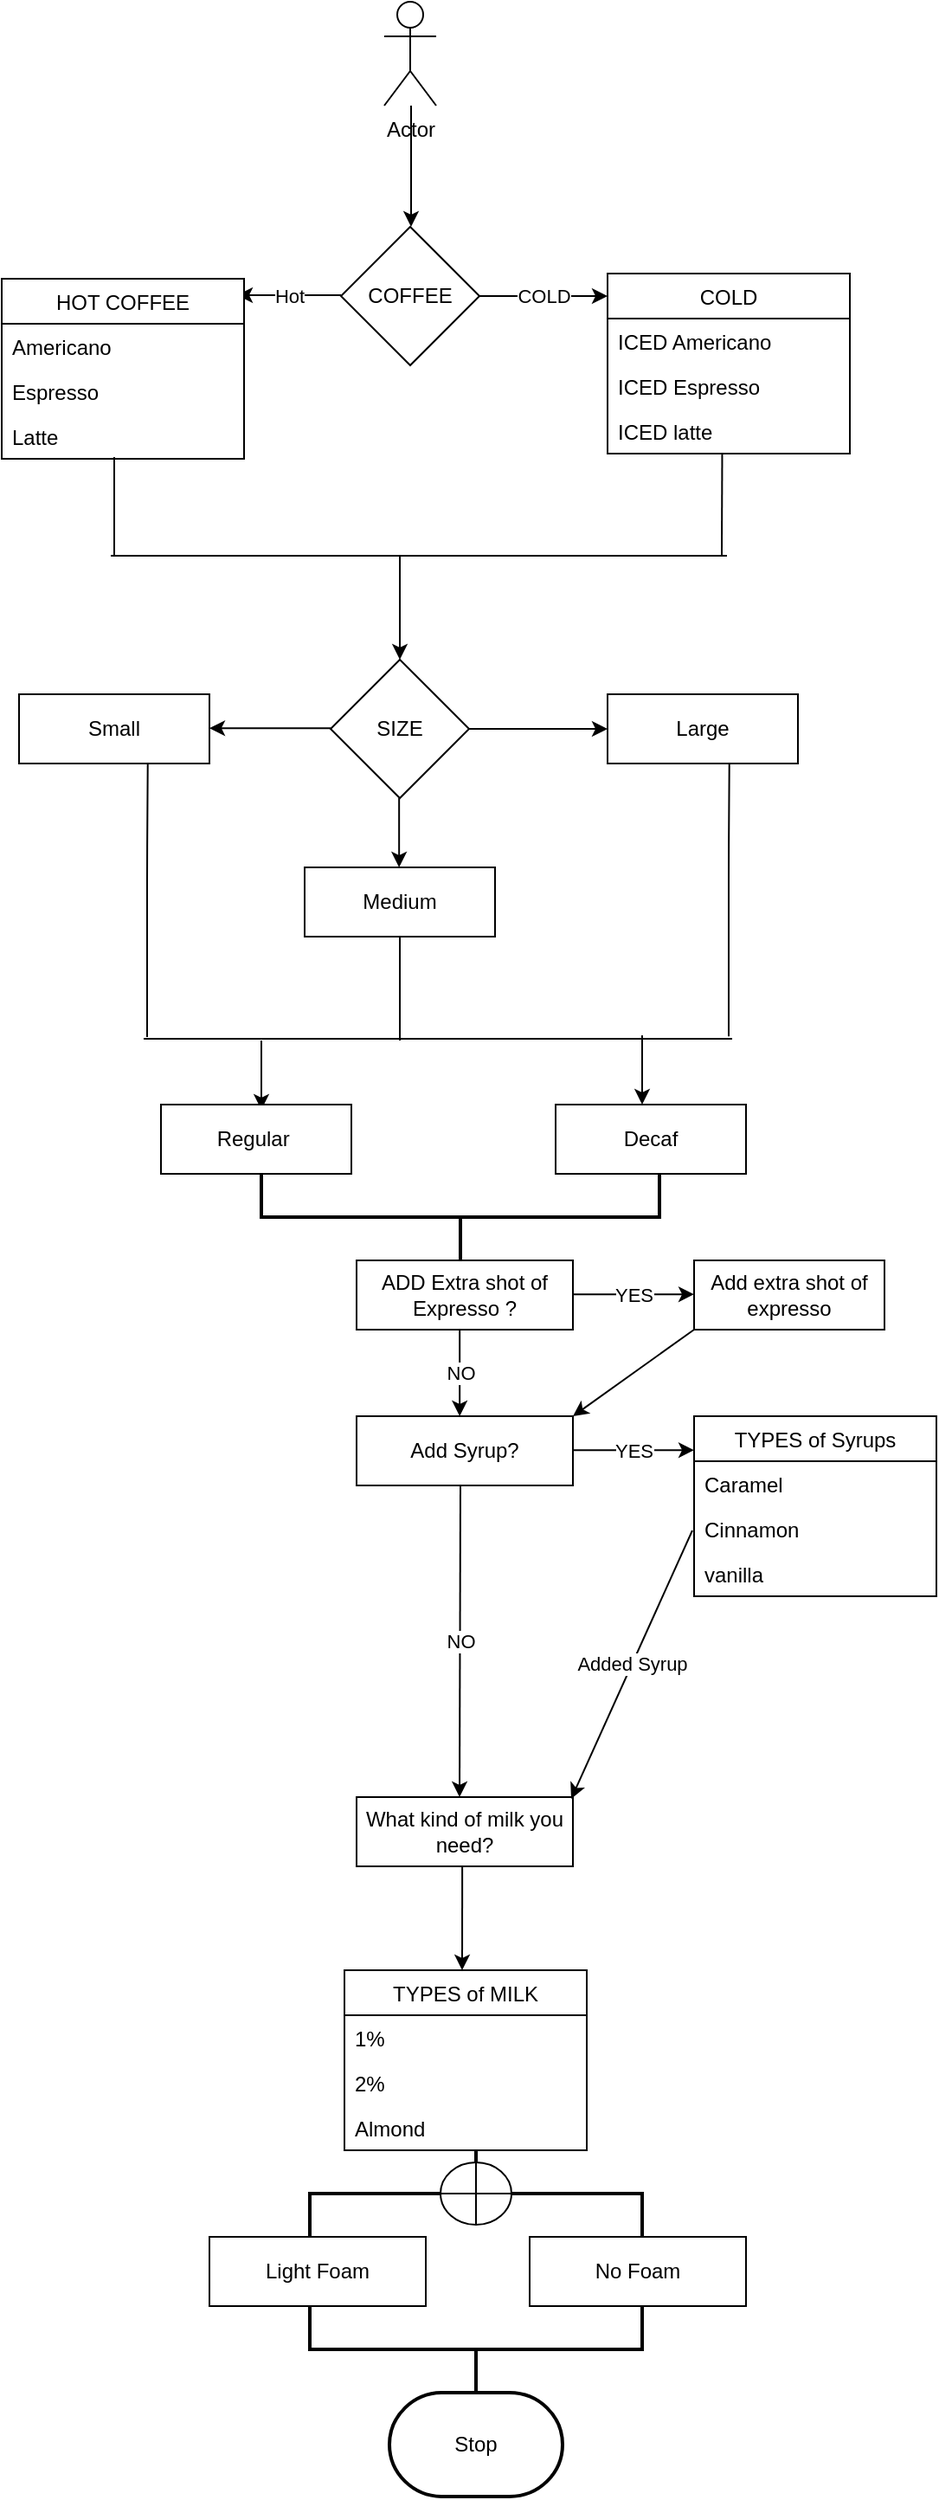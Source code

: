 <mxfile version="14.8.0" type="github">
  <diagram id="fndP66piSXmkg1ETaGfN" name="Page-1">
    <mxGraphModel dx="1065" dy="456" grid="1" gridSize="10" guides="1" tooltips="1" connect="1" arrows="1" fold="1" page="1" pageScale="1" pageWidth="827" pageHeight="1169" math="0" shadow="0">
      <root>
        <mxCell id="0" />
        <mxCell id="1" parent="0" />
        <mxCell id="wqUrSwWbghRNSPkQsCD_-2" value="" style="endArrow=classic;html=1;" edge="1" parent="1">
          <mxGeometry width="50" height="50" relative="1" as="geometry">
            <mxPoint x="376.5" y="133" as="sourcePoint" />
            <mxPoint x="376.5" y="203" as="targetPoint" />
          </mxGeometry>
        </mxCell>
        <mxCell id="wqUrSwWbghRNSPkQsCD_-3" value="COFFEE" style="rhombus;whiteSpace=wrap;html=1;" vertex="1" parent="1">
          <mxGeometry x="336" y="203" width="80" height="80" as="geometry" />
        </mxCell>
        <mxCell id="wqUrSwWbghRNSPkQsCD_-4" value="Hot" style="endArrow=classic;html=1;" edge="1" parent="1">
          <mxGeometry width="50" height="50" relative="1" as="geometry">
            <mxPoint x="336" y="242.5" as="sourcePoint" />
            <mxPoint x="276" y="242.5" as="targetPoint" />
          </mxGeometry>
        </mxCell>
        <mxCell id="wqUrSwWbghRNSPkQsCD_-5" value="COLD" style="endArrow=classic;html=1;" edge="1" parent="1">
          <mxGeometry width="50" height="50" relative="1" as="geometry">
            <mxPoint x="416" y="243" as="sourcePoint" />
            <mxPoint x="490" y="243" as="targetPoint" />
          </mxGeometry>
        </mxCell>
        <mxCell id="wqUrSwWbghRNSPkQsCD_-6" value="HOT COFFEE" style="swimlane;fontStyle=0;childLayout=stackLayout;horizontal=1;startSize=26;horizontalStack=0;resizeParent=1;resizeParentMax=0;resizeLast=0;collapsible=1;marginBottom=0;" vertex="1" parent="1">
          <mxGeometry x="140" y="233" width="140" height="104" as="geometry" />
        </mxCell>
        <mxCell id="wqUrSwWbghRNSPkQsCD_-7" value="Americano" style="text;strokeColor=none;fillColor=none;align=left;verticalAlign=top;spacingLeft=4;spacingRight=4;overflow=hidden;rotatable=0;points=[[0,0.5],[1,0.5]];portConstraint=eastwest;" vertex="1" parent="wqUrSwWbghRNSPkQsCD_-6">
          <mxGeometry y="26" width="140" height="26" as="geometry" />
        </mxCell>
        <mxCell id="wqUrSwWbghRNSPkQsCD_-8" value="Espresso" style="text;strokeColor=none;fillColor=none;align=left;verticalAlign=top;spacingLeft=4;spacingRight=4;overflow=hidden;rotatable=0;points=[[0,0.5],[1,0.5]];portConstraint=eastwest;" vertex="1" parent="wqUrSwWbghRNSPkQsCD_-6">
          <mxGeometry y="52" width="140" height="26" as="geometry" />
        </mxCell>
        <mxCell id="wqUrSwWbghRNSPkQsCD_-9" value="Latte" style="text;strokeColor=none;fillColor=none;align=left;verticalAlign=top;spacingLeft=4;spacingRight=4;overflow=hidden;rotatable=0;points=[[0,0.5],[1,0.5]];portConstraint=eastwest;" vertex="1" parent="wqUrSwWbghRNSPkQsCD_-6">
          <mxGeometry y="78" width="140" height="26" as="geometry" />
        </mxCell>
        <mxCell id="wqUrSwWbghRNSPkQsCD_-10" value="COLD" style="swimlane;fontStyle=0;childLayout=stackLayout;horizontal=1;startSize=26;horizontalStack=0;resizeParent=1;resizeParentMax=0;resizeLast=0;collapsible=1;marginBottom=0;" vertex="1" parent="1">
          <mxGeometry x="490" y="230" width="140" height="104" as="geometry" />
        </mxCell>
        <mxCell id="wqUrSwWbghRNSPkQsCD_-11" value="ICED Americano" style="text;strokeColor=none;fillColor=none;align=left;verticalAlign=top;spacingLeft=4;spacingRight=4;overflow=hidden;rotatable=0;points=[[0,0.5],[1,0.5]];portConstraint=eastwest;" vertex="1" parent="wqUrSwWbghRNSPkQsCD_-10">
          <mxGeometry y="26" width="140" height="26" as="geometry" />
        </mxCell>
        <mxCell id="wqUrSwWbghRNSPkQsCD_-12" value="ICED Espresso" style="text;strokeColor=none;fillColor=none;align=left;verticalAlign=top;spacingLeft=4;spacingRight=4;overflow=hidden;rotatable=0;points=[[0,0.5],[1,0.5]];portConstraint=eastwest;" vertex="1" parent="wqUrSwWbghRNSPkQsCD_-10">
          <mxGeometry y="52" width="140" height="26" as="geometry" />
        </mxCell>
        <mxCell id="wqUrSwWbghRNSPkQsCD_-13" value="ICED latte" style="text;strokeColor=none;fillColor=none;align=left;verticalAlign=top;spacingLeft=4;spacingRight=4;overflow=hidden;rotatable=0;points=[[0,0.5],[1,0.5]];portConstraint=eastwest;" vertex="1" parent="wqUrSwWbghRNSPkQsCD_-10">
          <mxGeometry y="78" width="140" height="26" as="geometry" />
        </mxCell>
        <mxCell id="wqUrSwWbghRNSPkQsCD_-14" value="" style="endArrow=none;html=1;" edge="1" parent="1">
          <mxGeometry width="50" height="50" relative="1" as="geometry">
            <mxPoint x="205" y="393" as="sourcePoint" />
            <mxPoint x="205" y="336" as="targetPoint" />
          </mxGeometry>
        </mxCell>
        <mxCell id="wqUrSwWbghRNSPkQsCD_-15" value="" style="endArrow=none;html=1;entryX=0.466;entryY=1.177;entryDx=0;entryDy=0;entryPerimeter=0;" edge="1" parent="1">
          <mxGeometry width="50" height="50" relative="1" as="geometry">
            <mxPoint x="556" y="393" as="sourcePoint" />
            <mxPoint x="556.24" y="333.602" as="targetPoint" />
          </mxGeometry>
        </mxCell>
        <mxCell id="wqUrSwWbghRNSPkQsCD_-16" value="" style="endArrow=none;html=1;" edge="1" parent="1">
          <mxGeometry width="50" height="50" relative="1" as="geometry">
            <mxPoint x="203" y="393" as="sourcePoint" />
            <mxPoint x="559" y="393" as="targetPoint" />
          </mxGeometry>
        </mxCell>
        <mxCell id="wqUrSwWbghRNSPkQsCD_-17" value="" style="endArrow=classic;html=1;" edge="1" parent="1">
          <mxGeometry width="50" height="50" relative="1" as="geometry">
            <mxPoint x="370" y="393" as="sourcePoint" />
            <mxPoint x="370" y="453" as="targetPoint" />
          </mxGeometry>
        </mxCell>
        <mxCell id="wqUrSwWbghRNSPkQsCD_-18" value="SIZE" style="rhombus;whiteSpace=wrap;html=1;" vertex="1" parent="1">
          <mxGeometry x="330" y="453" width="80" height="80" as="geometry" />
        </mxCell>
        <mxCell id="wqUrSwWbghRNSPkQsCD_-19" value="" style="endArrow=classic;html=1;" edge="1" parent="1">
          <mxGeometry width="50" height="50" relative="1" as="geometry">
            <mxPoint x="330" y="492.58" as="sourcePoint" />
            <mxPoint x="260" y="492.58" as="targetPoint" />
          </mxGeometry>
        </mxCell>
        <mxCell id="wqUrSwWbghRNSPkQsCD_-20" value="" style="endArrow=classic;html=1;" edge="1" parent="1">
          <mxGeometry width="50" height="50" relative="1" as="geometry">
            <mxPoint x="410" y="493" as="sourcePoint" />
            <mxPoint x="490" y="493" as="targetPoint" />
          </mxGeometry>
        </mxCell>
        <mxCell id="wqUrSwWbghRNSPkQsCD_-21" value="" style="endArrow=classic;html=1;" edge="1" parent="1">
          <mxGeometry width="50" height="50" relative="1" as="geometry">
            <mxPoint x="369.58" y="533" as="sourcePoint" />
            <mxPoint x="369.58" y="573" as="targetPoint" />
          </mxGeometry>
        </mxCell>
        <mxCell id="wqUrSwWbghRNSPkQsCD_-22" value="Small" style="rounded=0;whiteSpace=wrap;html=1;" vertex="1" parent="1">
          <mxGeometry x="150" y="473" width="110" height="40" as="geometry" />
        </mxCell>
        <mxCell id="wqUrSwWbghRNSPkQsCD_-23" value="Large" style="rounded=0;whiteSpace=wrap;html=1;" vertex="1" parent="1">
          <mxGeometry x="490" y="473" width="110" height="40" as="geometry" />
        </mxCell>
        <mxCell id="wqUrSwWbghRNSPkQsCD_-24" value="Medium" style="rounded=0;whiteSpace=wrap;html=1;" vertex="1" parent="1">
          <mxGeometry x="315" y="573" width="110" height="40" as="geometry" />
        </mxCell>
        <mxCell id="wqUrSwWbghRNSPkQsCD_-25" value="" style="endArrow=none;html=1;entryX=0.676;entryY=1.058;entryDx=0;entryDy=0;entryPerimeter=0;" edge="1" parent="1">
          <mxGeometry width="50" height="50" relative="1" as="geometry">
            <mxPoint x="224" y="671" as="sourcePoint" />
            <mxPoint x="224.36" y="513.32" as="targetPoint" />
            <Array as="points">
              <mxPoint x="224" y="571" />
            </Array>
          </mxGeometry>
        </mxCell>
        <mxCell id="wqUrSwWbghRNSPkQsCD_-26" value="" style="endArrow=none;html=1;entryX=0.676;entryY=1.058;entryDx=0;entryDy=0;entryPerimeter=0;" edge="1" parent="1">
          <mxGeometry width="50" height="50" relative="1" as="geometry">
            <mxPoint x="560" y="670.68" as="sourcePoint" />
            <mxPoint x="560.36" y="513" as="targetPoint" />
            <Array as="points">
              <mxPoint x="560" y="570.68" />
            </Array>
          </mxGeometry>
        </mxCell>
        <mxCell id="wqUrSwWbghRNSPkQsCD_-27" value="" style="endArrow=none;html=1;" edge="1" parent="1">
          <mxGeometry width="50" height="50" relative="1" as="geometry">
            <mxPoint x="222" y="672" as="sourcePoint" />
            <mxPoint x="562" y="672" as="targetPoint" />
          </mxGeometry>
        </mxCell>
        <mxCell id="wqUrSwWbghRNSPkQsCD_-28" value="" style="endArrow=none;html=1;" edge="1" parent="1">
          <mxGeometry width="50" height="50" relative="1" as="geometry">
            <mxPoint x="370" y="673" as="sourcePoint" />
            <mxPoint x="370" y="613" as="targetPoint" />
          </mxGeometry>
        </mxCell>
        <mxCell id="wqUrSwWbghRNSPkQsCD_-29" value="" style="endArrow=classic;html=1;" edge="1" parent="1">
          <mxGeometry width="50" height="50" relative="1" as="geometry">
            <mxPoint x="290.0" y="673" as="sourcePoint" />
            <mxPoint x="290" y="713" as="targetPoint" />
          </mxGeometry>
        </mxCell>
        <mxCell id="wqUrSwWbghRNSPkQsCD_-32" value="Actor" style="shape=umlActor;verticalLabelPosition=bottom;verticalAlign=top;html=1;outlineConnect=0;" vertex="1" parent="1">
          <mxGeometry x="361" y="73" width="30" height="60" as="geometry" />
        </mxCell>
        <mxCell id="wqUrSwWbghRNSPkQsCD_-33" value="" style="endArrow=classic;html=1;" edge="1" parent="1">
          <mxGeometry width="50" height="50" relative="1" as="geometry">
            <mxPoint x="510" y="670" as="sourcePoint" />
            <mxPoint x="510" y="710" as="targetPoint" />
          </mxGeometry>
        </mxCell>
        <mxCell id="wqUrSwWbghRNSPkQsCD_-34" value="Regular&amp;nbsp;" style="rounded=0;whiteSpace=wrap;html=1;" vertex="1" parent="1">
          <mxGeometry x="232" y="710" width="110" height="40" as="geometry" />
        </mxCell>
        <mxCell id="wqUrSwWbghRNSPkQsCD_-35" value="Decaf" style="rounded=0;whiteSpace=wrap;html=1;" vertex="1" parent="1">
          <mxGeometry x="460" y="710" width="110" height="40" as="geometry" />
        </mxCell>
        <mxCell id="wqUrSwWbghRNSPkQsCD_-37" value="" style="strokeWidth=2;html=1;shape=mxgraph.flowchart.annotation_2;align=left;labelPosition=right;pointerEvents=1;direction=north;" vertex="1" parent="1">
          <mxGeometry x="290" y="750" width="230" height="50" as="geometry" />
        </mxCell>
        <mxCell id="wqUrSwWbghRNSPkQsCD_-38" value="ADD Extra shot of Expresso ?" style="rounded=0;whiteSpace=wrap;html=1;" vertex="1" parent="1">
          <mxGeometry x="345" y="800" width="125" height="40" as="geometry" />
        </mxCell>
        <mxCell id="wqUrSwWbghRNSPkQsCD_-39" value="YES" style="endArrow=classic;html=1;" edge="1" parent="1">
          <mxGeometry width="50" height="50" relative="1" as="geometry">
            <mxPoint x="470" y="819.58" as="sourcePoint" />
            <mxPoint x="540" y="819.58" as="targetPoint" />
          </mxGeometry>
        </mxCell>
        <mxCell id="wqUrSwWbghRNSPkQsCD_-40" value="Add extra shot of expresso" style="rounded=0;whiteSpace=wrap;html=1;" vertex="1" parent="1">
          <mxGeometry x="540" y="800" width="110" height="40" as="geometry" />
        </mxCell>
        <mxCell id="wqUrSwWbghRNSPkQsCD_-41" value="NO" style="endArrow=classic;html=1;" edge="1" parent="1">
          <mxGeometry width="50" height="50" relative="1" as="geometry">
            <mxPoint x="404.58" y="840" as="sourcePoint" />
            <mxPoint x="404.58" y="890" as="targetPoint" />
          </mxGeometry>
        </mxCell>
        <mxCell id="wqUrSwWbghRNSPkQsCD_-42" value="Add Syrup?" style="rounded=0;whiteSpace=wrap;html=1;" vertex="1" parent="1">
          <mxGeometry x="345" y="890" width="125" height="40" as="geometry" />
        </mxCell>
        <mxCell id="wqUrSwWbghRNSPkQsCD_-43" value="YES" style="endArrow=classic;html=1;" edge="1" parent="1">
          <mxGeometry width="50" height="50" relative="1" as="geometry">
            <mxPoint x="470" y="909.58" as="sourcePoint" />
            <mxPoint x="540" y="909.58" as="targetPoint" />
          </mxGeometry>
        </mxCell>
        <mxCell id="wqUrSwWbghRNSPkQsCD_-45" value="" style="endArrow=classic;html=1;entryX=1;entryY=0;entryDx=0;entryDy=0;" edge="1" parent="1" target="wqUrSwWbghRNSPkQsCD_-42">
          <mxGeometry width="50" height="50" relative="1" as="geometry">
            <mxPoint x="540" y="840" as="sourcePoint" />
            <mxPoint x="500" y="890" as="targetPoint" />
          </mxGeometry>
        </mxCell>
        <mxCell id="wqUrSwWbghRNSPkQsCD_-46" value="NO" style="endArrow=classic;html=1;entryX=0.5;entryY=0;entryDx=0;entryDy=0;" edge="1" parent="1">
          <mxGeometry width="50" height="50" relative="1" as="geometry">
            <mxPoint x="405" y="930" as="sourcePoint" />
            <mxPoint x="404.5" y="1110" as="targetPoint" />
          </mxGeometry>
        </mxCell>
        <mxCell id="wqUrSwWbghRNSPkQsCD_-48" value="What kind of milk you need?" style="rounded=0;whiteSpace=wrap;html=1;" vertex="1" parent="1">
          <mxGeometry x="345" y="1110" width="125" height="40" as="geometry" />
        </mxCell>
        <mxCell id="wqUrSwWbghRNSPkQsCD_-52" value="TYPES of Syrups" style="swimlane;fontStyle=0;childLayout=stackLayout;horizontal=1;startSize=26;horizontalStack=0;resizeParent=1;resizeParentMax=0;resizeLast=0;collapsible=1;marginBottom=0;" vertex="1" parent="1">
          <mxGeometry x="540" y="890" width="140" height="104" as="geometry" />
        </mxCell>
        <mxCell id="wqUrSwWbghRNSPkQsCD_-53" value="Caramel" style="text;strokeColor=none;fillColor=none;align=left;verticalAlign=top;spacingLeft=4;spacingRight=4;overflow=hidden;rotatable=0;points=[[0,0.5],[1,0.5]];portConstraint=eastwest;" vertex="1" parent="wqUrSwWbghRNSPkQsCD_-52">
          <mxGeometry y="26" width="140" height="26" as="geometry" />
        </mxCell>
        <mxCell id="wqUrSwWbghRNSPkQsCD_-54" value="Cinnamon" style="text;strokeColor=none;fillColor=none;align=left;verticalAlign=top;spacingLeft=4;spacingRight=4;overflow=hidden;rotatable=0;points=[[0,0.5],[1,0.5]];portConstraint=eastwest;" vertex="1" parent="wqUrSwWbghRNSPkQsCD_-52">
          <mxGeometry y="52" width="140" height="26" as="geometry" />
        </mxCell>
        <mxCell id="wqUrSwWbghRNSPkQsCD_-55" value="vanilla" style="text;strokeColor=none;fillColor=none;align=left;verticalAlign=top;spacingLeft=4;spacingRight=4;overflow=hidden;rotatable=0;points=[[0,0.5],[1,0.5]];portConstraint=eastwest;" vertex="1" parent="wqUrSwWbghRNSPkQsCD_-52">
          <mxGeometry y="78" width="140" height="26" as="geometry" />
        </mxCell>
        <mxCell id="wqUrSwWbghRNSPkQsCD_-56" value="" style="endArrow=classic;html=1;" edge="1" parent="1">
          <mxGeometry width="50" height="50" relative="1" as="geometry">
            <mxPoint x="406.08" y="1150" as="sourcePoint" />
            <mxPoint x="406" y="1210" as="targetPoint" />
          </mxGeometry>
        </mxCell>
        <mxCell id="wqUrSwWbghRNSPkQsCD_-57" value="Added Syrup" style="endArrow=classic;html=1;entryX=1;entryY=0;entryDx=0;entryDy=0;exitX=0;exitY=0.5;exitDx=0;exitDy=0;" edge="1" parent="1">
          <mxGeometry width="50" height="50" relative="1" as="geometry">
            <mxPoint x="539" y="956" as="sourcePoint" />
            <mxPoint x="469" y="1111" as="targetPoint" />
          </mxGeometry>
        </mxCell>
        <mxCell id="wqUrSwWbghRNSPkQsCD_-58" value="TYPES of MILK" style="swimlane;fontStyle=0;childLayout=stackLayout;horizontal=1;startSize=26;horizontalStack=0;resizeParent=1;resizeParentMax=0;resizeLast=0;collapsible=1;marginBottom=0;" vertex="1" parent="1">
          <mxGeometry x="338" y="1210" width="140" height="104" as="geometry" />
        </mxCell>
        <mxCell id="wqUrSwWbghRNSPkQsCD_-59" value="1%" style="text;strokeColor=none;fillColor=none;align=left;verticalAlign=top;spacingLeft=4;spacingRight=4;overflow=hidden;rotatable=0;points=[[0,0.5],[1,0.5]];portConstraint=eastwest;" vertex="1" parent="wqUrSwWbghRNSPkQsCD_-58">
          <mxGeometry y="26" width="140" height="26" as="geometry" />
        </mxCell>
        <mxCell id="wqUrSwWbghRNSPkQsCD_-60" value="2%" style="text;strokeColor=none;fillColor=none;align=left;verticalAlign=top;spacingLeft=4;spacingRight=4;overflow=hidden;rotatable=0;points=[[0,0.5],[1,0.5]];portConstraint=eastwest;" vertex="1" parent="wqUrSwWbghRNSPkQsCD_-58">
          <mxGeometry y="52" width="140" height="26" as="geometry" />
        </mxCell>
        <mxCell id="wqUrSwWbghRNSPkQsCD_-61" value="Almond" style="text;strokeColor=none;fillColor=none;align=left;verticalAlign=top;spacingLeft=4;spacingRight=4;overflow=hidden;rotatable=0;points=[[0,0.5],[1,0.5]];portConstraint=eastwest;" vertex="1" parent="wqUrSwWbghRNSPkQsCD_-58">
          <mxGeometry y="78" width="140" height="26" as="geometry" />
        </mxCell>
        <mxCell id="wqUrSwWbghRNSPkQsCD_-63" value="" style="strokeWidth=2;html=1;shape=mxgraph.flowchart.annotation_2;align=left;labelPosition=right;pointerEvents=1;direction=south;" vertex="1" parent="1">
          <mxGeometry x="318" y="1314" width="192" height="50" as="geometry" />
        </mxCell>
        <mxCell id="wqUrSwWbghRNSPkQsCD_-64" value="Light Foam" style="rounded=0;whiteSpace=wrap;html=1;" vertex="1" parent="1">
          <mxGeometry x="260" y="1364" width="125" height="40" as="geometry" />
        </mxCell>
        <mxCell id="wqUrSwWbghRNSPkQsCD_-65" value="No Foam" style="rounded=0;whiteSpace=wrap;html=1;" vertex="1" parent="1">
          <mxGeometry x="445" y="1364" width="125" height="40" as="geometry" />
        </mxCell>
        <mxCell id="wqUrSwWbghRNSPkQsCD_-66" value="" style="strokeWidth=2;html=1;shape=mxgraph.flowchart.annotation_2;align=left;labelPosition=right;pointerEvents=1;direction=north;" vertex="1" parent="1">
          <mxGeometry x="318" y="1404" width="192" height="50" as="geometry" />
        </mxCell>
        <mxCell id="wqUrSwWbghRNSPkQsCD_-67" value="" style="verticalLabelPosition=bottom;verticalAlign=top;html=1;shape=mxgraph.flowchart.summing_function;" vertex="1" parent="1">
          <mxGeometry x="393.5" y="1321" width="41" height="36" as="geometry" />
        </mxCell>
        <mxCell id="wqUrSwWbghRNSPkQsCD_-68" value="Stop" style="strokeWidth=2;html=1;shape=mxgraph.flowchart.terminator;whiteSpace=wrap;" vertex="1" parent="1">
          <mxGeometry x="364" y="1454" width="100" height="60" as="geometry" />
        </mxCell>
      </root>
    </mxGraphModel>
  </diagram>
</mxfile>
